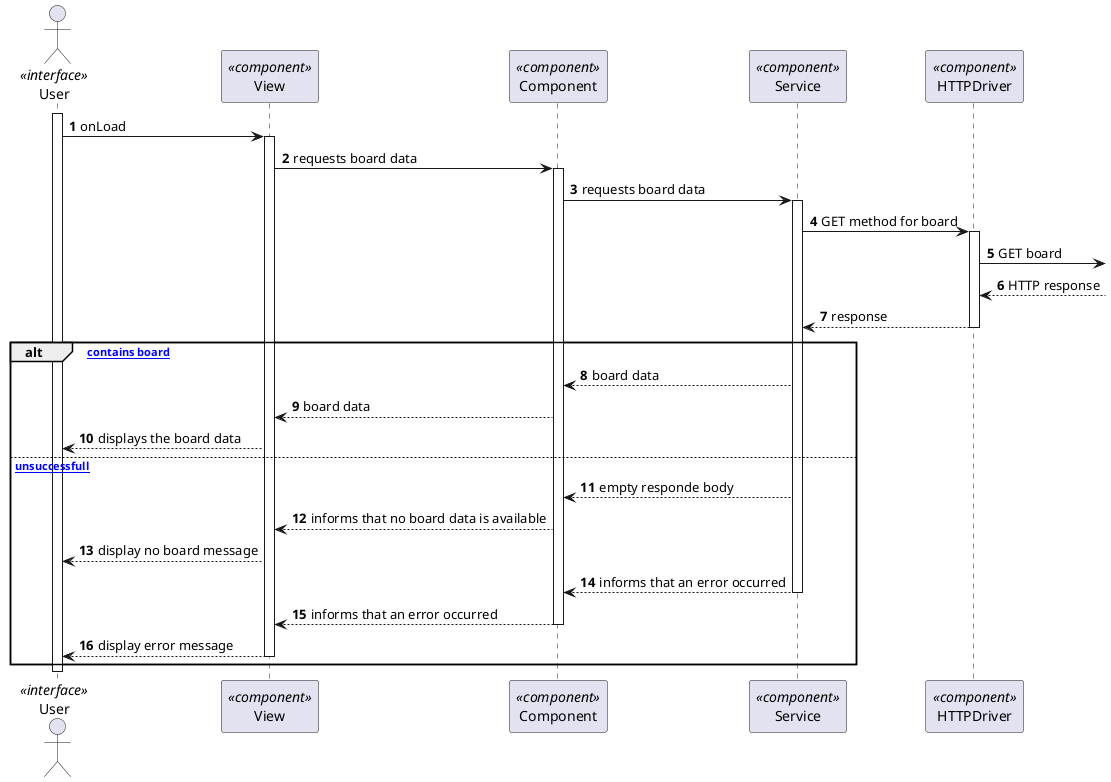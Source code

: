 @startuml

actor User as user<<interface>>
participant View as view<<component>>
participant Component as comp<<component>>
participant Service as service<<component>>
participant HTTPDriver as http<<component>>


autonumber
activate user

user -> view: onLoad

activate view

view -> comp: requests board data

activate comp

comp -> service : requests board data

activate service

service -> http : GET method for board

activate http

http ->  : GET board

http <--  : HTTP response

http --> service: response

deactivate http

alt [response contains board]
service --> comp: board data

comp --> view: board data

view --> user: displays the board data

else [unsuccessfull]
service --> comp: empty responde body

comp --> view: informs that no board data is available

view --> user: display no board message

service --> comp: informs that an error occurred

deactivate service

comp --> view: informs that an error occurred

deactivate comp

view --> user: display error message

deactivate view

end

deactivate user


@enduml